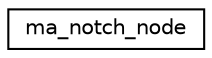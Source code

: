 digraph "Graphical Class Hierarchy"
{
 // LATEX_PDF_SIZE
  edge [fontname="Helvetica",fontsize="10",labelfontname="Helvetica",labelfontsize="10"];
  node [fontname="Helvetica",fontsize="10",shape=record];
  rankdir="LR";
  Node0 [label="ma_notch_node",height=0.2,width=0.4,color="black", fillcolor="white", style="filled",URL="$structma__notch__node.html",tooltip=" "];
}
